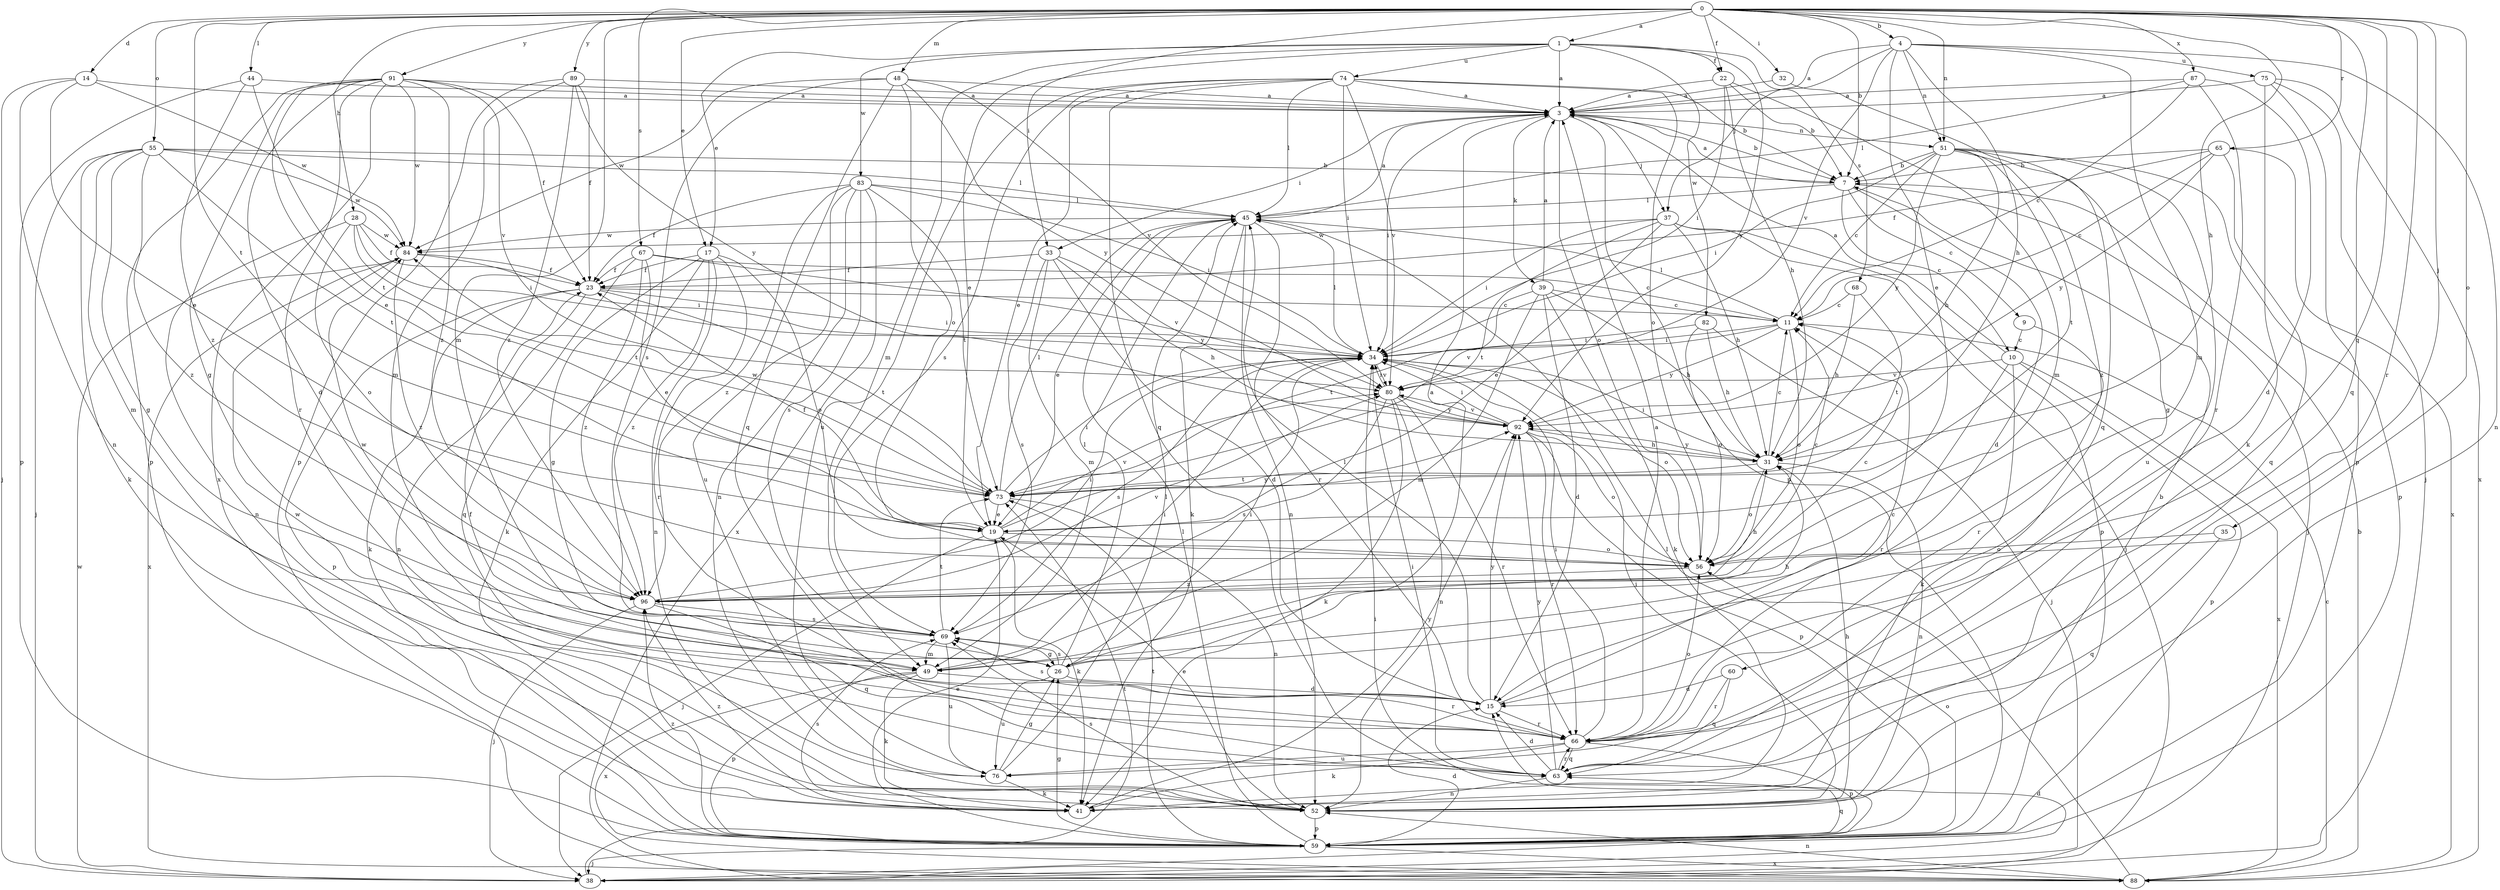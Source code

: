 strict digraph  {
0;
1;
3;
4;
7;
9;
10;
11;
14;
15;
17;
19;
22;
23;
26;
28;
31;
32;
33;
34;
35;
37;
38;
39;
41;
44;
45;
48;
49;
51;
52;
55;
56;
59;
60;
63;
65;
66;
67;
68;
69;
73;
74;
75;
76;
80;
82;
83;
84;
87;
88;
89;
91;
92;
96;
0 -> 1  [label=a];
0 -> 4  [label=b];
0 -> 7  [label=b];
0 -> 14  [label=d];
0 -> 17  [label=e];
0 -> 22  [label=f];
0 -> 28  [label=h];
0 -> 31  [label=h];
0 -> 32  [label=i];
0 -> 33  [label=i];
0 -> 35  [label=j];
0 -> 44  [label=l];
0 -> 48  [label=m];
0 -> 49  [label=m];
0 -> 51  [label=n];
0 -> 55  [label=o];
0 -> 56  [label=o];
0 -> 60  [label=q];
0 -> 63  [label=q];
0 -> 65  [label=r];
0 -> 66  [label=r];
0 -> 67  [label=s];
0 -> 73  [label=t];
0 -> 87  [label=x];
0 -> 89  [label=y];
0 -> 91  [label=y];
1 -> 3  [label=a];
1 -> 17  [label=e];
1 -> 19  [label=e];
1 -> 22  [label=f];
1 -> 49  [label=m];
1 -> 68  [label=s];
1 -> 74  [label=u];
1 -> 82  [label=w];
1 -> 83  [label=w];
1 -> 92  [label=y];
3 -> 7  [label=b];
3 -> 33  [label=i];
3 -> 34  [label=i];
3 -> 37  [label=j];
3 -> 39  [label=k];
3 -> 51  [label=n];
3 -> 56  [label=o];
3 -> 59  [label=p];
4 -> 3  [label=a];
4 -> 19  [label=e];
4 -> 31  [label=h];
4 -> 37  [label=j];
4 -> 49  [label=m];
4 -> 51  [label=n];
4 -> 52  [label=n];
4 -> 75  [label=u];
4 -> 80  [label=v];
7 -> 3  [label=a];
7 -> 9  [label=c];
7 -> 10  [label=c];
7 -> 15  [label=d];
7 -> 38  [label=j];
7 -> 45  [label=l];
9 -> 10  [label=c];
9 -> 66  [label=r];
10 -> 3  [label=a];
10 -> 41  [label=k];
10 -> 59  [label=p];
10 -> 66  [label=r];
10 -> 80  [label=v];
10 -> 88  [label=x];
11 -> 34  [label=i];
11 -> 45  [label=l];
11 -> 56  [label=o];
11 -> 80  [label=v];
11 -> 92  [label=y];
14 -> 3  [label=a];
14 -> 19  [label=e];
14 -> 38  [label=j];
14 -> 52  [label=n];
14 -> 84  [label=w];
15 -> 11  [label=c];
15 -> 45  [label=l];
15 -> 66  [label=r];
15 -> 69  [label=s];
15 -> 92  [label=y];
17 -> 23  [label=f];
17 -> 26  [label=g];
17 -> 41  [label=k];
17 -> 52  [label=n];
17 -> 56  [label=o];
17 -> 66  [label=r];
17 -> 96  [label=z];
19 -> 23  [label=f];
19 -> 38  [label=j];
19 -> 41  [label=k];
19 -> 56  [label=o];
19 -> 80  [label=v];
19 -> 92  [label=y];
22 -> 3  [label=a];
22 -> 7  [label=b];
22 -> 31  [label=h];
22 -> 34  [label=i];
22 -> 49  [label=m];
23 -> 11  [label=c];
23 -> 34  [label=i];
23 -> 41  [label=k];
23 -> 52  [label=n];
23 -> 59  [label=p];
23 -> 73  [label=t];
26 -> 3  [label=a];
26 -> 15  [label=d];
26 -> 31  [label=h];
26 -> 34  [label=i];
26 -> 45  [label=l];
26 -> 69  [label=s];
26 -> 76  [label=u];
28 -> 23  [label=f];
28 -> 34  [label=i];
28 -> 52  [label=n];
28 -> 56  [label=o];
28 -> 73  [label=t];
28 -> 84  [label=w];
31 -> 11  [label=c];
31 -> 34  [label=i];
31 -> 52  [label=n];
31 -> 56  [label=o];
31 -> 73  [label=t];
31 -> 92  [label=y];
32 -> 3  [label=a];
32 -> 63  [label=q];
33 -> 15  [label=d];
33 -> 23  [label=f];
33 -> 31  [label=h];
33 -> 49  [label=m];
33 -> 69  [label=s];
33 -> 92  [label=y];
34 -> 45  [label=l];
34 -> 56  [label=o];
34 -> 69  [label=s];
34 -> 80  [label=v];
35 -> 56  [label=o];
35 -> 63  [label=q];
37 -> 19  [label=e];
37 -> 31  [label=h];
37 -> 34  [label=i];
37 -> 38  [label=j];
37 -> 59  [label=p];
37 -> 73  [label=t];
37 -> 84  [label=w];
38 -> 15  [label=d];
38 -> 34  [label=i];
38 -> 73  [label=t];
38 -> 84  [label=w];
39 -> 3  [label=a];
39 -> 11  [label=c];
39 -> 15  [label=d];
39 -> 31  [label=h];
39 -> 41  [label=k];
39 -> 49  [label=m];
39 -> 73  [label=t];
41 -> 69  [label=s];
41 -> 92  [label=y];
41 -> 96  [label=z];
44 -> 3  [label=a];
44 -> 59  [label=p];
44 -> 73  [label=t];
44 -> 96  [label=z];
45 -> 3  [label=a];
45 -> 19  [label=e];
45 -> 41  [label=k];
45 -> 52  [label=n];
45 -> 66  [label=r];
45 -> 84  [label=w];
48 -> 3  [label=a];
48 -> 56  [label=o];
48 -> 63  [label=q];
48 -> 69  [label=s];
48 -> 80  [label=v];
48 -> 84  [label=w];
48 -> 92  [label=y];
49 -> 34  [label=i];
49 -> 41  [label=k];
49 -> 59  [label=p];
49 -> 66  [label=r];
49 -> 88  [label=x];
51 -> 7  [label=b];
51 -> 11  [label=c];
51 -> 26  [label=g];
51 -> 31  [label=h];
51 -> 34  [label=i];
51 -> 59  [label=p];
51 -> 73  [label=t];
51 -> 76  [label=u];
51 -> 92  [label=y];
51 -> 96  [label=z];
52 -> 7  [label=b];
52 -> 19  [label=e];
52 -> 31  [label=h];
52 -> 34  [label=i];
52 -> 59  [label=p];
52 -> 69  [label=s];
55 -> 7  [label=b];
55 -> 26  [label=g];
55 -> 38  [label=j];
55 -> 41  [label=k];
55 -> 45  [label=l];
55 -> 49  [label=m];
55 -> 73  [label=t];
55 -> 84  [label=w];
55 -> 96  [label=z];
56 -> 11  [label=c];
56 -> 96  [label=z];
59 -> 15  [label=d];
59 -> 19  [label=e];
59 -> 26  [label=g];
59 -> 38  [label=j];
59 -> 45  [label=l];
59 -> 56  [label=o];
59 -> 63  [label=q];
59 -> 73  [label=t];
59 -> 88  [label=x];
59 -> 96  [label=z];
60 -> 15  [label=d];
60 -> 63  [label=q];
60 -> 66  [label=r];
63 -> 15  [label=d];
63 -> 34  [label=i];
63 -> 52  [label=n];
63 -> 66  [label=r];
63 -> 92  [label=y];
65 -> 7  [label=b];
65 -> 11  [label=c];
65 -> 23  [label=f];
65 -> 63  [label=q];
65 -> 88  [label=x];
65 -> 92  [label=y];
66 -> 3  [label=a];
66 -> 23  [label=f];
66 -> 34  [label=i];
66 -> 41  [label=k];
66 -> 56  [label=o];
66 -> 59  [label=p];
66 -> 63  [label=q];
66 -> 76  [label=u];
67 -> 11  [label=c];
67 -> 19  [label=e];
67 -> 23  [label=f];
67 -> 63  [label=q];
67 -> 80  [label=v];
67 -> 96  [label=z];
68 -> 11  [label=c];
68 -> 31  [label=h];
68 -> 73  [label=t];
69 -> 26  [label=g];
69 -> 49  [label=m];
69 -> 73  [label=t];
69 -> 76  [label=u];
69 -> 84  [label=w];
73 -> 19  [label=e];
73 -> 34  [label=i];
73 -> 45  [label=l];
73 -> 52  [label=n];
73 -> 84  [label=w];
74 -> 3  [label=a];
74 -> 7  [label=b];
74 -> 19  [label=e];
74 -> 34  [label=i];
74 -> 45  [label=l];
74 -> 56  [label=o];
74 -> 63  [label=q];
74 -> 69  [label=s];
74 -> 76  [label=u];
74 -> 80  [label=v];
75 -> 3  [label=a];
75 -> 38  [label=j];
75 -> 41  [label=k];
75 -> 59  [label=p];
75 -> 88  [label=x];
76 -> 26  [label=g];
76 -> 41  [label=k];
76 -> 45  [label=l];
76 -> 84  [label=w];
80 -> 34  [label=i];
80 -> 41  [label=k];
80 -> 52  [label=n];
80 -> 66  [label=r];
80 -> 69  [label=s];
80 -> 92  [label=y];
82 -> 31  [label=h];
82 -> 34  [label=i];
82 -> 38  [label=j];
82 -> 56  [label=o];
83 -> 23  [label=f];
83 -> 34  [label=i];
83 -> 45  [label=l];
83 -> 52  [label=n];
83 -> 69  [label=s];
83 -> 73  [label=t];
83 -> 76  [label=u];
83 -> 88  [label=x];
83 -> 96  [label=z];
84 -> 23  [label=f];
84 -> 34  [label=i];
84 -> 88  [label=x];
84 -> 96  [label=z];
87 -> 3  [label=a];
87 -> 11  [label=c];
87 -> 15  [label=d];
87 -> 45  [label=l];
87 -> 66  [label=r];
88 -> 7  [label=b];
88 -> 11  [label=c];
88 -> 45  [label=l];
88 -> 52  [label=n];
89 -> 3  [label=a];
89 -> 23  [label=f];
89 -> 49  [label=m];
89 -> 59  [label=p];
89 -> 92  [label=y];
89 -> 96  [label=z];
91 -> 3  [label=a];
91 -> 15  [label=d];
91 -> 19  [label=e];
91 -> 23  [label=f];
91 -> 26  [label=g];
91 -> 59  [label=p];
91 -> 66  [label=r];
91 -> 80  [label=v];
91 -> 84  [label=w];
91 -> 88  [label=x];
91 -> 96  [label=z];
92 -> 31  [label=h];
92 -> 34  [label=i];
92 -> 56  [label=o];
92 -> 59  [label=p];
92 -> 66  [label=r];
92 -> 80  [label=v];
96 -> 11  [label=c];
96 -> 31  [label=h];
96 -> 34  [label=i];
96 -> 38  [label=j];
96 -> 63  [label=q];
96 -> 69  [label=s];
96 -> 80  [label=v];
}
